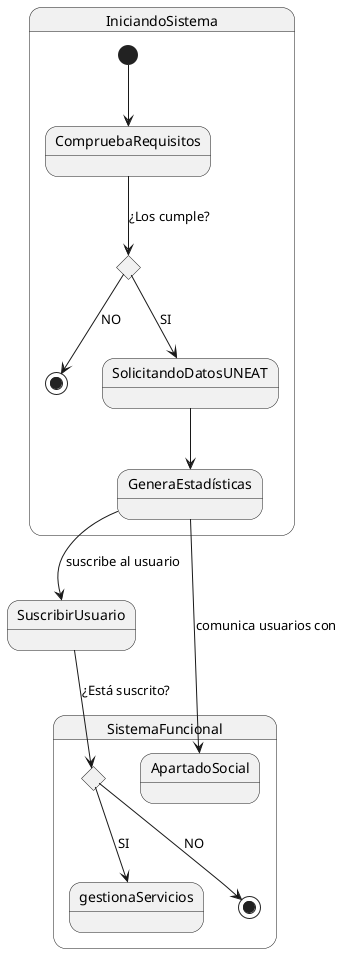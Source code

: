 @startuml

state IniciandoSistema{

State accion1 <<choice>> 

[*] --> CompruebaRequisitos

CompruebaRequisitos --> accion1 : ¿Los cumple?

accion1--> [*] :NO

accion1 --> SolicitandoDatosUNEAT : SI

SolicitandoDatosUNEAT --> GeneraEstadísticas

}

GeneraEstadísticas --> SuscribirUsuario : suscribe al usuario

state SistemaFuncional{

State accion <<choice>> 

GeneraEstadísticas --> ApartadoSocial : comunica usuarios con

SuscribirUsuario --> accion : ¿Está suscrito?

accion --> gestionaServicios : SI

accion --> [*] : NO


}
@enduml